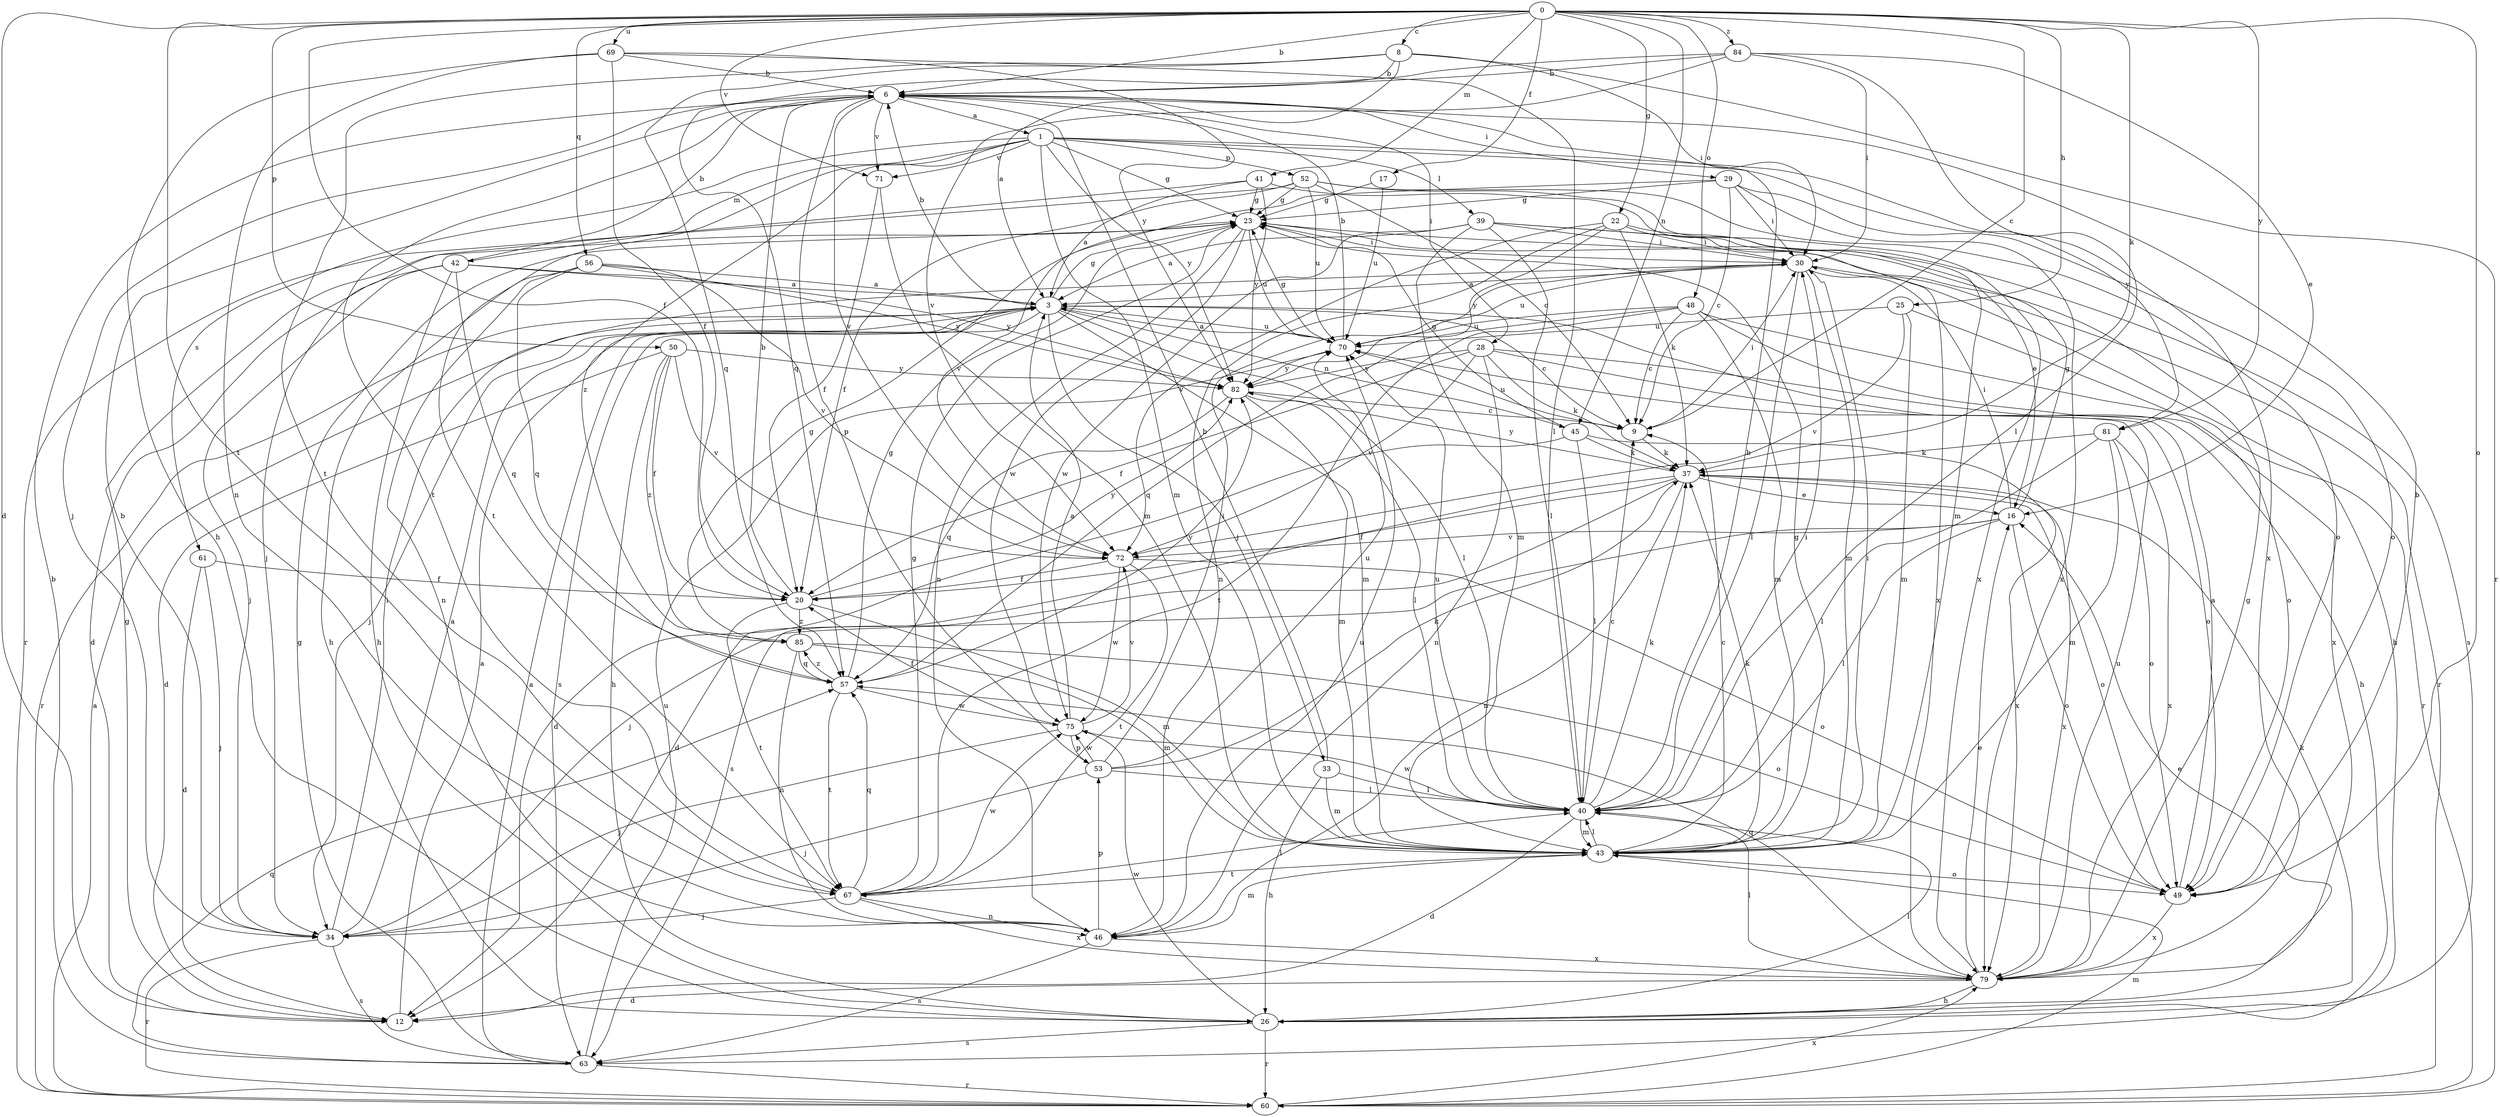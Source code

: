 strict digraph  {
0;
1;
3;
6;
8;
9;
12;
16;
17;
20;
22;
23;
25;
26;
28;
29;
30;
33;
34;
37;
39;
40;
41;
42;
43;
45;
46;
48;
49;
50;
52;
53;
56;
57;
60;
61;
63;
67;
69;
70;
71;
72;
75;
79;
81;
82;
84;
85;
0 -> 6  [label=b];
0 -> 8  [label=c];
0 -> 9  [label=c];
0 -> 12  [label=d];
0 -> 17  [label=f];
0 -> 20  [label=f];
0 -> 22  [label=g];
0 -> 25  [label=h];
0 -> 37  [label=k];
0 -> 41  [label=m];
0 -> 45  [label=n];
0 -> 48  [label=o];
0 -> 49  [label=o];
0 -> 50  [label=p];
0 -> 56  [label=q];
0 -> 67  [label=t];
0 -> 69  [label=u];
0 -> 71  [label=v];
0 -> 81  [label=y];
0 -> 84  [label=z];
1 -> 23  [label=g];
1 -> 39  [label=l];
1 -> 42  [label=m];
1 -> 43  [label=m];
1 -> 52  [label=p];
1 -> 61  [label=s];
1 -> 67  [label=t];
1 -> 71  [label=v];
1 -> 79  [label=x];
1 -> 81  [label=y];
1 -> 82  [label=y];
1 -> 85  [label=z];
3 -> 6  [label=b];
3 -> 9  [label=c];
3 -> 23  [label=g];
3 -> 33  [label=j];
3 -> 34  [label=j];
3 -> 40  [label=l];
3 -> 43  [label=m];
3 -> 45  [label=n];
3 -> 60  [label=r];
3 -> 63  [label=s];
3 -> 70  [label=u];
6 -> 1  [label=a];
6 -> 28  [label=i];
6 -> 29  [label=i];
6 -> 34  [label=j];
6 -> 53  [label=p];
6 -> 67  [label=t];
6 -> 71  [label=v];
6 -> 72  [label=v];
8 -> 3  [label=a];
8 -> 6  [label=b];
8 -> 30  [label=i];
8 -> 57  [label=q];
8 -> 60  [label=r];
8 -> 67  [label=t];
9 -> 30  [label=i];
9 -> 37  [label=k];
9 -> 70  [label=u];
12 -> 3  [label=a];
12 -> 23  [label=g];
16 -> 23  [label=g];
16 -> 30  [label=i];
16 -> 34  [label=j];
16 -> 40  [label=l];
16 -> 49  [label=o];
16 -> 72  [label=v];
17 -> 23  [label=g];
17 -> 70  [label=u];
20 -> 6  [label=b];
20 -> 43  [label=m];
20 -> 67  [label=t];
20 -> 82  [label=y];
20 -> 85  [label=z];
22 -> 30  [label=i];
22 -> 37  [label=k];
22 -> 46  [label=n];
22 -> 63  [label=s];
22 -> 72  [label=v];
22 -> 82  [label=y];
23 -> 30  [label=i];
23 -> 46  [label=n];
23 -> 70  [label=u];
23 -> 75  [label=w];
25 -> 43  [label=m];
25 -> 49  [label=o];
25 -> 70  [label=u];
25 -> 72  [label=v];
26 -> 16  [label=e];
26 -> 37  [label=k];
26 -> 40  [label=l];
26 -> 60  [label=r];
26 -> 63  [label=s];
26 -> 75  [label=w];
28 -> 20  [label=f];
28 -> 26  [label=h];
28 -> 37  [label=k];
28 -> 46  [label=n];
28 -> 49  [label=o];
28 -> 72  [label=v];
28 -> 82  [label=y];
29 -> 9  [label=c];
29 -> 23  [label=g];
29 -> 30  [label=i];
29 -> 49  [label=o];
29 -> 72  [label=v];
29 -> 79  [label=x];
30 -> 3  [label=a];
30 -> 26  [label=h];
30 -> 40  [label=l];
30 -> 43  [label=m];
30 -> 60  [label=r];
30 -> 70  [label=u];
33 -> 6  [label=b];
33 -> 26  [label=h];
33 -> 40  [label=l];
33 -> 43  [label=m];
34 -> 3  [label=a];
34 -> 6  [label=b];
34 -> 30  [label=i];
34 -> 60  [label=r];
34 -> 63  [label=s];
37 -> 12  [label=d];
37 -> 16  [label=e];
37 -> 20  [label=f];
37 -> 46  [label=n];
37 -> 49  [label=o];
37 -> 63  [label=s];
37 -> 79  [label=x];
37 -> 82  [label=y];
39 -> 3  [label=a];
39 -> 16  [label=e];
39 -> 30  [label=i];
39 -> 40  [label=l];
39 -> 43  [label=m];
39 -> 75  [label=w];
39 -> 79  [label=x];
40 -> 6  [label=b];
40 -> 9  [label=c];
40 -> 12  [label=d];
40 -> 30  [label=i];
40 -> 37  [label=k];
40 -> 43  [label=m];
40 -> 70  [label=u];
40 -> 75  [label=w];
41 -> 3  [label=a];
41 -> 23  [label=g];
41 -> 34  [label=j];
41 -> 43  [label=m];
41 -> 82  [label=y];
42 -> 3  [label=a];
42 -> 6  [label=b];
42 -> 12  [label=d];
42 -> 26  [label=h];
42 -> 34  [label=j];
42 -> 57  [label=q];
42 -> 82  [label=y];
43 -> 9  [label=c];
43 -> 23  [label=g];
43 -> 30  [label=i];
43 -> 37  [label=k];
43 -> 40  [label=l];
43 -> 49  [label=o];
43 -> 67  [label=t];
45 -> 12  [label=d];
45 -> 23  [label=g];
45 -> 37  [label=k];
45 -> 40  [label=l];
45 -> 79  [label=x];
46 -> 43  [label=m];
46 -> 53  [label=p];
46 -> 63  [label=s];
46 -> 70  [label=u];
46 -> 79  [label=x];
48 -> 9  [label=c];
48 -> 43  [label=m];
48 -> 57  [label=q];
48 -> 60  [label=r];
48 -> 67  [label=t];
48 -> 70  [label=u];
48 -> 79  [label=x];
49 -> 3  [label=a];
49 -> 6  [label=b];
49 -> 79  [label=x];
50 -> 12  [label=d];
50 -> 20  [label=f];
50 -> 26  [label=h];
50 -> 72  [label=v];
50 -> 82  [label=y];
50 -> 85  [label=z];
52 -> 9  [label=c];
52 -> 20  [label=f];
52 -> 23  [label=g];
52 -> 49  [label=o];
52 -> 60  [label=r];
52 -> 70  [label=u];
52 -> 79  [label=x];
53 -> 30  [label=i];
53 -> 34  [label=j];
53 -> 37  [label=k];
53 -> 40  [label=l];
53 -> 70  [label=u];
53 -> 75  [label=w];
56 -> 3  [label=a];
56 -> 26  [label=h];
56 -> 46  [label=n];
56 -> 57  [label=q];
56 -> 72  [label=v];
56 -> 82  [label=y];
57 -> 23  [label=g];
57 -> 67  [label=t];
57 -> 75  [label=w];
57 -> 82  [label=y];
57 -> 85  [label=z];
60 -> 3  [label=a];
60 -> 43  [label=m];
60 -> 79  [label=x];
61 -> 12  [label=d];
61 -> 20  [label=f];
61 -> 34  [label=j];
63 -> 3  [label=a];
63 -> 6  [label=b];
63 -> 23  [label=g];
63 -> 57  [label=q];
63 -> 60  [label=r];
63 -> 70  [label=u];
67 -> 23  [label=g];
67 -> 34  [label=j];
67 -> 40  [label=l];
67 -> 46  [label=n];
67 -> 57  [label=q];
67 -> 75  [label=w];
67 -> 79  [label=x];
69 -> 6  [label=b];
69 -> 20  [label=f];
69 -> 26  [label=h];
69 -> 40  [label=l];
69 -> 46  [label=n];
69 -> 82  [label=y];
70 -> 3  [label=a];
70 -> 6  [label=b];
70 -> 23  [label=g];
70 -> 82  [label=y];
71 -> 20  [label=f];
71 -> 43  [label=m];
72 -> 20  [label=f];
72 -> 49  [label=o];
72 -> 67  [label=t];
72 -> 75  [label=w];
75 -> 3  [label=a];
75 -> 20  [label=f];
75 -> 34  [label=j];
75 -> 53  [label=p];
75 -> 72  [label=v];
79 -> 12  [label=d];
79 -> 16  [label=e];
79 -> 23  [label=g];
79 -> 26  [label=h];
79 -> 40  [label=l];
79 -> 57  [label=q];
79 -> 70  [label=u];
81 -> 37  [label=k];
81 -> 40  [label=l];
81 -> 43  [label=m];
81 -> 49  [label=o];
81 -> 79  [label=x];
82 -> 9  [label=c];
82 -> 40  [label=l];
82 -> 43  [label=m];
82 -> 57  [label=q];
84 -> 6  [label=b];
84 -> 16  [label=e];
84 -> 30  [label=i];
84 -> 40  [label=l];
84 -> 57  [label=q];
84 -> 72  [label=v];
85 -> 23  [label=g];
85 -> 43  [label=m];
85 -> 46  [label=n];
85 -> 49  [label=o];
85 -> 57  [label=q];
}
